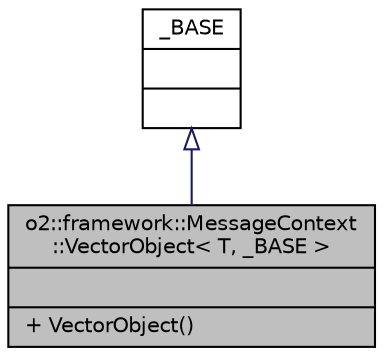 digraph "o2::framework::MessageContext::VectorObject&lt; T, _BASE &gt;"
{
 // INTERACTIVE_SVG=YES
  bgcolor="transparent";
  edge [fontname="Helvetica",fontsize="10",labelfontname="Helvetica",labelfontsize="10"];
  node [fontname="Helvetica",fontsize="10",shape=record];
  Node2 [label="{o2::framework::MessageContext\l::VectorObject\< T, _BASE \>\n||+ VectorObject()\l}",height=0.2,width=0.4,color="black", fillcolor="grey75", style="filled", fontcolor="black"];
  Node3 -> Node2 [dir="back",color="midnightblue",fontsize="10",style="solid",arrowtail="onormal",fontname="Helvetica"];
  Node3 [label="{_BASE\n||}",height=0.2,width=0.4,color="black",URL="$d5/d88/class__BASE.html"];
}
